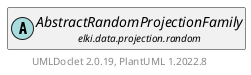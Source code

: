 @startuml
    remove .*\.(Instance|Par|Parameterizer|Factory)$
    set namespaceSeparator none
    hide empty fields
    hide empty methods

    abstract class "<size:14>AbstractRandomProjectionFamily.Par\n<size:10>elki.data.projection.random" as elki.data.projection.random.AbstractRandomProjectionFamily.Par [[AbstractRandomProjectionFamily.Par.html]] {
        {static} +RANDOM_ID: OptionID
        #random: RandomFactory
        +configure(Parameterization): void
    }

    interface "<size:14>Parameterizer\n<size:10>elki.utilities.optionhandling" as elki.utilities.optionhandling.Parameterizer [[../../../utilities/optionhandling/Parameterizer.html]] {
        {abstract} +make(): Object
    }
    abstract class "<size:14>AbstractRandomProjectionFamily\n<size:10>elki.data.projection.random" as elki.data.projection.random.AbstractRandomProjectionFamily [[AbstractRandomProjectionFamily.html]]

    elki.utilities.optionhandling.Parameterizer <|.. elki.data.projection.random.AbstractRandomProjectionFamily.Par
    elki.data.projection.random.AbstractRandomProjectionFamily +-- elki.data.projection.random.AbstractRandomProjectionFamily.Par

    center footer UMLDoclet 2.0.19, PlantUML 1.2022.8
@enduml
